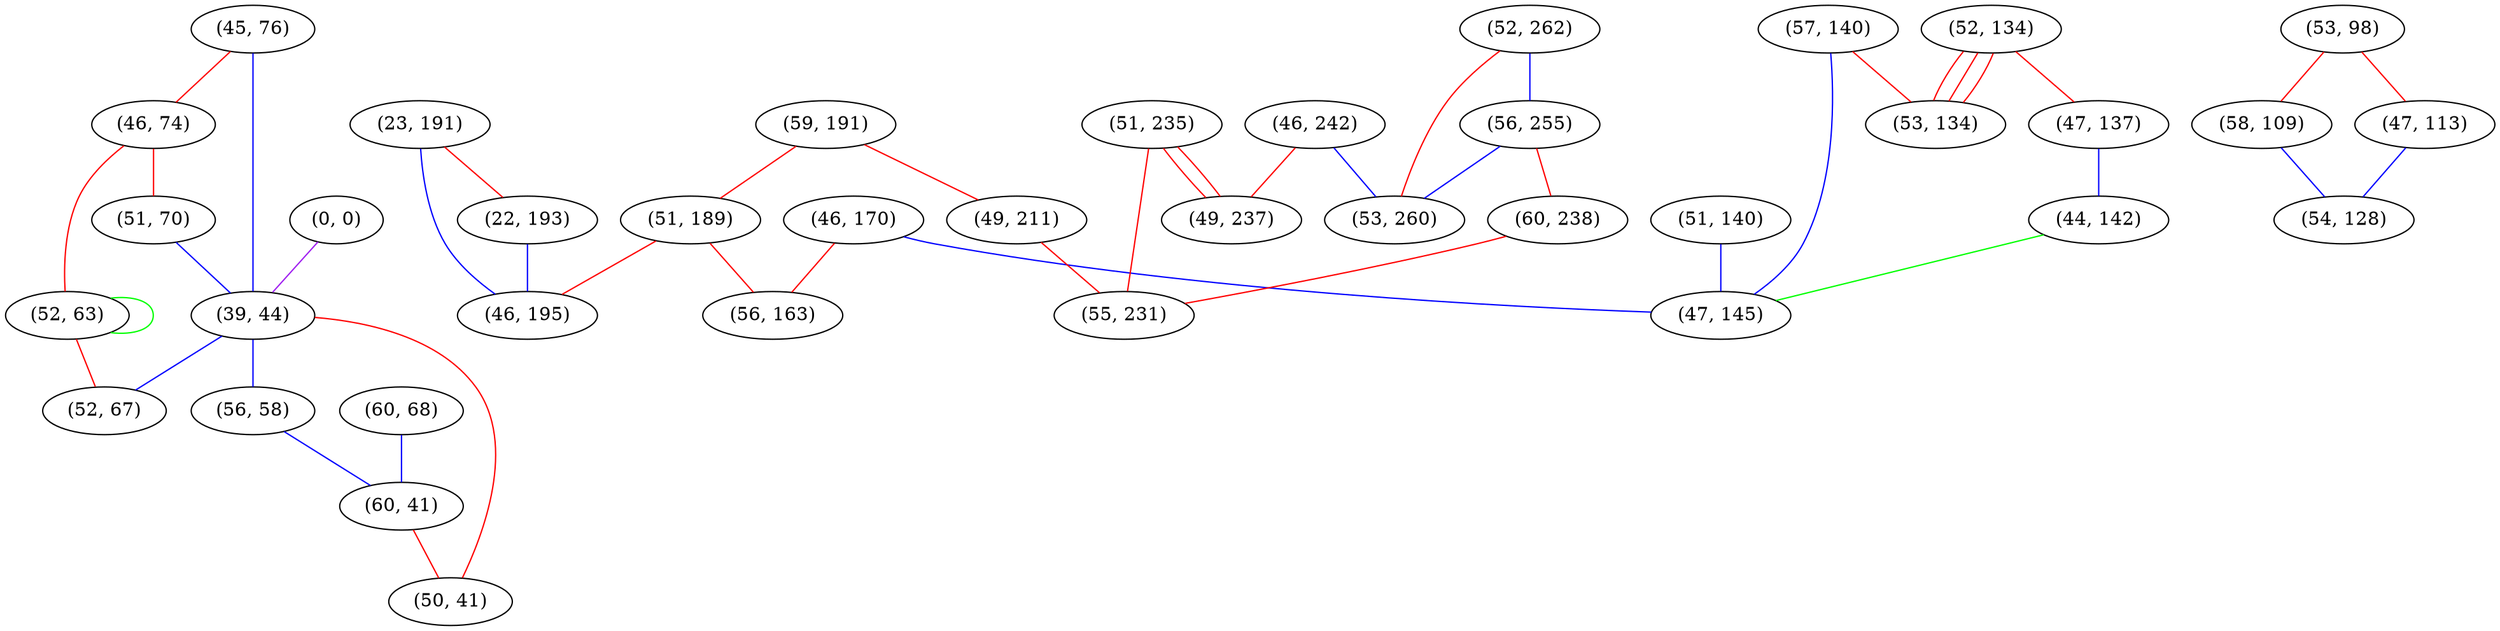 graph "" {
"(45, 76)";
"(46, 170)";
"(51, 140)";
"(52, 134)";
"(47, 137)";
"(59, 191)";
"(52, 262)";
"(56, 255)";
"(46, 74)";
"(23, 191)";
"(51, 70)";
"(51, 189)";
"(46, 242)";
"(57, 140)";
"(51, 235)";
"(56, 163)";
"(53, 134)";
"(22, 193)";
"(0, 0)";
"(39, 44)";
"(52, 63)";
"(53, 98)";
"(56, 58)";
"(49, 211)";
"(60, 238)";
"(46, 195)";
"(49, 237)";
"(58, 109)";
"(55, 231)";
"(47, 113)";
"(60, 68)";
"(44, 142)";
"(52, 67)";
"(60, 41)";
"(53, 260)";
"(50, 41)";
"(54, 128)";
"(47, 145)";
"(45, 76)" -- "(39, 44)"  [color=blue, key=0, weight=3];
"(45, 76)" -- "(46, 74)"  [color=red, key=0, weight=1];
"(46, 170)" -- "(56, 163)"  [color=red, key=0, weight=1];
"(46, 170)" -- "(47, 145)"  [color=blue, key=0, weight=3];
"(51, 140)" -- "(47, 145)"  [color=blue, key=0, weight=3];
"(52, 134)" -- "(53, 134)"  [color=red, key=0, weight=1];
"(52, 134)" -- "(53, 134)"  [color=red, key=1, weight=1];
"(52, 134)" -- "(53, 134)"  [color=red, key=2, weight=1];
"(52, 134)" -- "(47, 137)"  [color=red, key=0, weight=1];
"(47, 137)" -- "(44, 142)"  [color=blue, key=0, weight=3];
"(59, 191)" -- "(49, 211)"  [color=red, key=0, weight=1];
"(59, 191)" -- "(51, 189)"  [color=red, key=0, weight=1];
"(52, 262)" -- "(53, 260)"  [color=red, key=0, weight=1];
"(52, 262)" -- "(56, 255)"  [color=blue, key=0, weight=3];
"(56, 255)" -- "(53, 260)"  [color=blue, key=0, weight=3];
"(56, 255)" -- "(60, 238)"  [color=red, key=0, weight=1];
"(46, 74)" -- "(52, 63)"  [color=red, key=0, weight=1];
"(46, 74)" -- "(51, 70)"  [color=red, key=0, weight=1];
"(23, 191)" -- "(46, 195)"  [color=blue, key=0, weight=3];
"(23, 191)" -- "(22, 193)"  [color=red, key=0, weight=1];
"(51, 70)" -- "(39, 44)"  [color=blue, key=0, weight=3];
"(51, 189)" -- "(46, 195)"  [color=red, key=0, weight=1];
"(51, 189)" -- "(56, 163)"  [color=red, key=0, weight=1];
"(46, 242)" -- "(49, 237)"  [color=red, key=0, weight=1];
"(46, 242)" -- "(53, 260)"  [color=blue, key=0, weight=3];
"(57, 140)" -- "(53, 134)"  [color=red, key=0, weight=1];
"(57, 140)" -- "(47, 145)"  [color=blue, key=0, weight=3];
"(51, 235)" -- "(49, 237)"  [color=red, key=0, weight=1];
"(51, 235)" -- "(49, 237)"  [color=red, key=1, weight=1];
"(51, 235)" -- "(55, 231)"  [color=red, key=0, weight=1];
"(22, 193)" -- "(46, 195)"  [color=blue, key=0, weight=3];
"(0, 0)" -- "(39, 44)"  [color=purple, key=0, weight=4];
"(39, 44)" -- "(52, 67)"  [color=blue, key=0, weight=3];
"(39, 44)" -- "(56, 58)"  [color=blue, key=0, weight=3];
"(39, 44)" -- "(50, 41)"  [color=red, key=0, weight=1];
"(52, 63)" -- "(52, 63)"  [color=green, key=0, weight=2];
"(52, 63)" -- "(52, 67)"  [color=red, key=0, weight=1];
"(53, 98)" -- "(58, 109)"  [color=red, key=0, weight=1];
"(53, 98)" -- "(47, 113)"  [color=red, key=0, weight=1];
"(56, 58)" -- "(60, 41)"  [color=blue, key=0, weight=3];
"(49, 211)" -- "(55, 231)"  [color=red, key=0, weight=1];
"(60, 238)" -- "(55, 231)"  [color=red, key=0, weight=1];
"(58, 109)" -- "(54, 128)"  [color=blue, key=0, weight=3];
"(47, 113)" -- "(54, 128)"  [color=blue, key=0, weight=3];
"(60, 68)" -- "(60, 41)"  [color=blue, key=0, weight=3];
"(44, 142)" -- "(47, 145)"  [color=green, key=0, weight=2];
"(60, 41)" -- "(50, 41)"  [color=red, key=0, weight=1];
}
